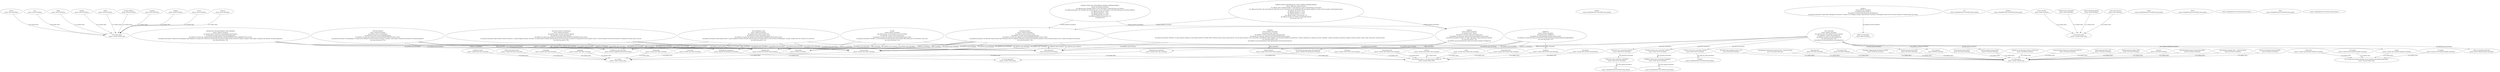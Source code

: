 digraph "SimPhoNy semantic2dot" {
	"https___dome40.eu_semantics_dome4.0_core#PREVIEW" [label=<<TABLE BORDER='0' CELLBORDER='0'><TR><TD>Preview</TD></TR><TR ALIGN='left'><TD>classes: Action (dcoretbox)</TD></TR></TABLE>>]
	"https___dome40.eu_semantics_scenario_platforms#TEST_CATALOG" [label=<<TABLE BORDER='0' CELLBORDER='0'><TR><TD>TEST_CATALOG</TD></TR><TR ALIGN='left'><TD>classes: Platform (dcoretbox)</TD></TR></TABLE>>]
	"https___dome40.eu_semantics_dome4.0_core#GEOTIFF" [label=<<TABLE BORDER='0' CELLBORDER='0'><TR><TD>Geographic Tagged Image File Format (GeoTIFF)</TD></TR><TR ALIGN='left'><TD>classes: File format (dcoretbox)</TD></TR></TABLE>>]
	"http___www.w3.org_2011_http-methods#DELETE" [label=<<TABLE BORDER='0' CELLBORDER='0'><TR><TD>DELETE</TD></TR><TR ALIGN='left'><TD>classes: NamedIndividual (owl),Method (http_method)</TD></TR></TABLE>>]
	"https___dome40.eu_semantics_dome4.0_core#EXPERIMENTAL_DATA" [label=<<TABLE BORDER='0' CELLBORDER='0'><TR><TD>Experimental Data</TD></TR><TR ALIGN='left'><TD>classes: Concept (skos),Product type (dcoretbox)</TD></TR></TABLE>>]
	"https___dome40.eu_semantics_dome4.0_core#STEP" [label=<<TABLE BORDER='0' CELLBORDER='0'><TR><TD>Standard for the Exchange of Product (STEP) Data</TD></TR><TR ALIGN='left'><TD>classes: File format (dcoretbox)</TD></TR></TABLE>>]
	"http___www.w3.org_2011_http-methods#POST" [label=<<TABLE BORDER='0' CELLBORDER='0'><TR><TD>POST</TD></TR><TR ALIGN='left'><TD>classes: NamedIndividual (owl),Method (http_method)</TD></TR></TABLE>>]
	"https___dome40.eu_semantics_scenario_platforms#DOME4.0_CONSORTIUM" [label=<<TABLE BORDER='0' CELLBORDER='0'><TR><TD>DOME 4.0 Consortium</TD></TR><TR ALIGN='left'><TD>classes: Agent (dcoretbox)</TD></TR></TABLE>>]
	"https___dome40.eu_semantics_dome4.0_core#VIEW" [label=<<TABLE BORDER='0' CELLBORDER='0'><TR><TD>View</TD></TR><TR ALIGN='left'><TD>classes: Action (dcoretbox)</TD></TR></TABLE>>]
	"https___dome40.eu_semantics_dome4.0_core#EC_NUMBER" [label=<<TABLE BORDER='0' CELLBORDER='0'><TR><TD>EC Number</TD></TR><TR ALIGN='left'><TD>classes: Concept (skos),Standard identifier (dcoretbox)</TD></TR></TABLE>>]
	"https___dome40.eu_semantics_dome4.0_core#UPDATE" [label=<<TABLE BORDER='0' CELLBORDER='0'><TR><TD>Update</TD></TR><TR ALIGN='left'><TD>classes: Action (dcoretbox)</TD></TR></TABLE>>]
	"https___dome40.eu_semantics_dome4.0_core#MEDICAL_AND_HEALTH_SCIENCES" [label=<<TABLE BORDER='0' CELLBORDER='0'><TR><TD>Medical and health sciences</TD></TR><TR ALIGN='left'><TD>classes: Concept (skos),Topic (dcoretbox)</TD></TR></TABLE>>]
	"https___dome40.eu_semantics_dome4.0_core#ENGINEERING_AND_TECHNOLOGY" [label=<<TABLE BORDER='0' CELLBORDER='0'><TR><TD>Engineering and technology</TD></TR><TR ALIGN='left'><TD>classes: Concept (skos),Topic (dcoretbox)</TD></TR></TABLE>>]
	"https___dome40.eu_semantics_dome4.0_core#RAW_MATERIAL" [label=<<TABLE BORDER='0' CELLBORDER='0'><TR><TD>Raw Material</TD></TR><TR ALIGN='left'><TD>classes: Concept (skos),Product type (dcoretbox)</TD></TR></TABLE>>]
	"https___dome40.eu_semantics_scenario_platforms#RETRIEVE_FROM_TEST_PLATFORM_OPERATION" [label=<<TABLE BORDER='0' CELLBORDER='0'><TR><TD>RETRIEVE_FROM_TEST_PLATFORM_OPERATION</TD></TR><TR ALIGN='left'><TD>classes: (Web) Service (dcoretbox)</TD></TR></TABLE>>]
	"https___dome40.eu_semantics_dome4.0_core#LIST_OF_STANDARD_IDENTIFIERS" [label=<<TABLE BORDER='0' CELLBORDER='0'><TR><TD>List of widely used standard identifiers for the materials and manufacturing domain.</TD></TR><TR ALIGN='left'><TD>classes: Concept Scheme (skos)</TD></TR></TABLE>>]
	"https___dome40.eu_semantics_dome4.0_core#JSON-LD" [label=<<TABLE BORDER='0' CELLBORDER='0'><TR><TD>JavaScript Object Notation for Linking Data (JSON-LD)</TD></TR><TR ALIGN='left'><TD>classes: File format (dcoretbox)</TD></TR></TABLE>>]
	"https___dome40.eu_semantics_scenario_platforms#POPULATE_TEST_PLATFORM_SERVICE" [label=<<TABLE BORDER='0' CELLBORDER='0'><TR><TD>POPULATE_TEST_PLATFORM_SERVICE</TD></TR><TR ALIGN='left'><TD>classes: (Web) Service (dcoretbox)</TD></TR></TABLE>>]
	"https___dome40.eu_semantics_dome4.0_core#LIST_OF_TOPICS" [label=<<TABLE BORDER='0' CELLBORDER='0'><TR><TD>List of topics</TD></TR><TR ALIGN='left'><TD>classes: Concept Scheme (skos)</TD></TR></TABLE>>]
	"http___www.w3.org_2011_http-methods#PUT" [label=<<TABLE BORDER='0' CELLBORDER='0'><TR><TD>PUT</TD></TR><TR ALIGN='left'><TD>classes: NamedIndividual (owl),Method (http_method)</TD></TR></TABLE>>]
	"http___www.w3.org_2011_http-methods#OPTIONS" [label=<<TABLE BORDER='0' CELLBORDER='0'><TR><TD>OPTIONS</TD></TR><TR ALIGN='left'><TD>classes: NamedIndividual (owl),Method (http_method)</TD></TR></TABLE>>]
	"https___dome40.eu_semantics_scenario_platforms#CRYSTALLOGRAPHY" [label=<<TABLE BORDER='0' CELLBORDER='0'><TR><TD>CRYSTALLOGRAPHY</TD></TR><TR ALIGN='left'><TD>classes: Platform (dcoretbox)</TD></TR><TR ALIGN='left'><TD>has_platform_name: Crystallography</TD></TR><TR ALIGN='left'><TD>has_platform_url_home: http://crystallography.net/</TD></TR><TR ALIGN='left'><TD>has_platform_url_query_api: /api/discover/results/CRYSTALLOGRAPHY?search_string=</TD></TR><TR ALIGN='left'><TD>has_platform_description: Crystallography is an open-access collection of crystal structures of organic, inorganic, 
metal-organic compounds and minerals, excluding biopolymers.</TD></TR><TR ALIGN='left'><TD>has_some_free_product: True</TD></TR></TABLE>>]
	"https___dome40.eu_semantics_dome4.0_core#LIST_OF_FILE_FORMATS" [label=<<TABLE BORDER='0' CELLBORDER='0'><TR><TD>List of file formats</TD></TR><TR ALIGN='left'><TD>classes: Concept Scheme (skos)</TD></TR></TABLE>>]
	"https___dome40.eu_semantics_dome4.0_core#DATA_ON_DEMAND_PROVIDER" [label=<<TABLE BORDER='0' CELLBORDER='0'><TR><TD>DATA_ON_DEMAND_PROVIDER</TD></TR><TR ALIGN='left'><TD>classes: Data-on-demand provider (dcoretbox)</TD></TR></TABLE>>]
	"https___dome40.eu_semantics_dome4.0_core#PUBLICATION" [label=<<TABLE BORDER='0' CELLBORDER='0'><TR><TD>Publication</TD></TR><TR ALIGN='left'><TD>classes: Concept (skos),Product type (dcoretbox)</TD></TR></TABLE>>]
	"https___dome40.eu_semantics_dome4.0_core#NATURAL_SCIENCES" [label=<<TABLE BORDER='0' CELLBORDER='0'><TR><TD>Natural sciences</TD></TR><TR ALIGN='left'><TD>classes: Concept (skos),Topic (dcoretbox)</TD></TR></TABLE>>]
	"https___dome40.eu_semantics_dome4.0_core#PNG" [label=<<TABLE BORDER='0' CELLBORDER='0'><TR><TD>Portable Network Graphics (PNG)</TD></TR><TR ALIGN='left'><TD>classes: File format (dcoretbox)</TD></TR></TABLE>>]
	"https___dome40.eu_semantics_dome4.0_core#JPEG" [label=<<TABLE BORDER='0' CELLBORDER='0'><TR><TD>Joint Photographic Experts Group Format (JPEG)</TD></TR><TR ALIGN='left'><TD>classes: File format (dcoretbox)</TD></TR></TABLE>>]
	"https___dome40.eu_semantics_dome4.0_core#LIST_OF_PRODUCT_TYPES" [label=<<TABLE BORDER='0' CELLBORDER='0'><TR><TD>List of product types (i.e., the types found on DOME 4.0)</TD></TR><TR ALIGN='left'><TD>classes: Concept Scheme (skos)</TD></TR></TABLE>>]
	"https___dome40.eu_semantics_dome4.0_core#SIMULATE" [label=<<TABLE BORDER='0' CELLBORDER='0'><TR><TD>Simulate</TD></TR><TR ALIGN='left'><TD>classes: Action (dcoretbox)</TD></TR></TABLE>>]
	"https___dome40.eu_semantics_dome4.0_core#SEARCH_WITH_FILTER" [label=<<TABLE BORDER='0' CELLBORDER='0'><TR><TD>Search with filter</TD></TR><TR ALIGN='left'><TD>classes: Action (dcoretbox)</TD></TR></TABLE>>]
	"https___dome40.eu_semantics_dome4.0_core#UPLOAD" [label=<<TABLE BORDER='0' CELLBORDER='0'><TR><TD>Upload</TD></TR><TR ALIGN='left'><TD>classes: Action (dcoretbox)</TD></TR></TABLE>>]
	"https___dome40.eu_semantics_scenario_platforms#EXAMPLE_DOME_FLAT_SUBSCRIPTION_CHEMEO_MATERIALSPROJECT" [label=<<TABLE BORDER='0' CELLBORDER='0'><TR><TD>EXAMPLE_DOME_FLAT_SUBSCRIPTION_CHEMEO_MATERIALSPROJECT</TD></TR><TR ALIGN='left'><TD>classes: Flat offering (dcoretbox)</TD></TR><TR ALIGN='left'><TD>has_offering_name: (Example) DOME 4.0 Flat subscription to MaterialsProject and Chemeo</TD></TR><TR ALIGN='left'><TD>has_offering_description: This (unlimited) flat subscription gives access to all products on 
the MaterialsProject and Chemeo platforms</TD></TR><TR ALIGN='left'><TD>has_offering_one_off_cost: 100.00</TD></TR><TR ALIGN='left'><TD>has_offering_periodicity: 1 month</TD></TR><TR ALIGN='left'><TD>has_offering_periodic_cost: 20.00</TD></TR><TR ALIGN='left'><TD>has_offering_number_of_free_periods: 0.25</TD></TR><TR ALIGN='left'><TD>is_unlimited: True</TD></TR></TABLE>>]
	"https___dome40.eu_semantics_scenario_platforms#MATERIALSPROJECT" [label=<<TABLE BORDER='0' CELLBORDER='0'><TR><TD>MATERIALSPROJECT</TD></TR><TR ALIGN='left'><TD>classes: Platform (dcoretbox)</TD></TR><TR ALIGN='left'><TD>has_platform_name: Materials Project</TD></TR><TR ALIGN='left'><TD>has_platform_url_home: https://materialsproject.org/</TD></TR><TR ALIGN='left'><TD>has_platform_url_query_api: /api/discover/results/MATERIALSPROJECT?search_string=</TD></TR><TR ALIGN='left'><TD>has_platform_description: The Materials Project provides open web-based access to computed information on known and 
predicted materials as well as powerful analysis tools to inspire and design novel materials.</TD></TR><TR ALIGN='left'><TD>has_some_free_product: True</TD></TR></TABLE>>]
	"https___dome40.eu_semantics_dome4.0_core#CARTOGRAPHY" [label=<<TABLE BORDER='0' CELLBORDER='0'><TR><TD>Cartography</TD></TR><TR ALIGN='left'><TD>classes: Concept (skos),Topic (dcoretbox)</TD></TR></TABLE>>]
	"https___dome40.eu_semantics_dome4.0_core#IDS_API_SPECIFICATION" [label=<<TABLE BORDER='0' CELLBORDER='0'><TR><TD>IDS (International Data Space) API specification</TD></TR><TR ALIGN='left'><TD>classes: Standard API specification (dcoretbox)</TD></TR></TABLE>>]
	"https___dome40.eu_semantics_dome4.0_core#CONSUMER" [label=<<TABLE BORDER='0' CELLBORDER='0'><TR><TD>CONSUMER</TD></TR><TR ALIGN='left'><TD>classes: Consumer (dcoretbox)</TD></TR></TABLE>>]
	"https___dome40.eu_semantics_dome4.0_core#IUPAC_INCHI" [label=<<TABLE BORDER='0' CELLBORDER='0'><TR><TD>IUPAC InChi</TD></TR><TR ALIGN='left'><TD>classes: Concept (skos),Standard identifier (dcoretbox)</TD></TR></TABLE>>]
	"https___dome40.eu_semantics_scenario_platforms#EXAMPLE_DOME_SUBSCRIPTION_BY_USAGE_CHEMEO_MATERIALSPROJECT" [label=<<TABLE BORDER='0' CELLBORDER='0'><TR><TD>EXAMPLE_DOME_SUBSCRIPTION_BY_USAGE_CHEMEO_MATERIALSPROJECT</TD></TR><TR ALIGN='left'><TD>classes: Offering by usage (dcoretbox)</TD></TR><TR ALIGN='left'><TD>has_offering_name: (Example) DOME 4.0 Subscription by usage to MaterialsProject and Chemeo</TD></TR><TR ALIGN='left'><TD>has_offering_description: This subscription by usage gives access to all products on 
the MaterialsProject and Chemeo platforms. Pricing is done by number of downloaded datasets.</TD></TR><TR ALIGN='left'><TD>has_offering_one_off_cost: 30.00</TD></TR><TR ALIGN='left'><TD>has_offering_periodicity: 1 month</TD></TR><TR ALIGN='left'><TD>has_offering_periodic_cost: 5.00</TD></TR><TR ALIGN='left'><TD>has_offering_number_of_free_periods: 0.25</TD></TR><TR ALIGN='left'><TD>has_offering_pricing_unit: Number of downloaded datasets</TD></TR><TR ALIGN='left'><TD>has_cost_per_unit: 0.50</TD></TR></TABLE>>]
	"https___dome40.eu_semantics_dome4.0_core#SEARCH_BY_EXACT_STRING_MATCH" [label=<<TABLE BORDER='0' CELLBORDER='0'><TR><TD>Search by exact string match</TD></TR><TR ALIGN='left'><TD>classes: Action (dcoretbox)</TD></TR></TABLE>>]
	"https___dome40.eu_semantics_dome4.0_core#OBSERVATIONAL_DATA" [label=<<TABLE BORDER='0' CELLBORDER='0'><TR><TD>Observational Data</TD></TR><TR ALIGN='left'><TD>classes: Concept (skos),Product type (dcoretbox)</TD></TR></TABLE>>]
	"https___dome40.eu_semantics_dome4.0_core#MATERIAL_PROPERTY" [label=<<TABLE BORDER='0' CELLBORDER='0'><TR><TD>Material Property</TD></TR><TR ALIGN='left'><TD>classes: Concept (skos),Product type (dcoretbox)</TD></TR></TABLE>>]
	"https___dome40.eu_semantics_dome4.0_core#SEARCH_WITH_LOGICAL_OPERATOR" [label=<<TABLE BORDER='0' CELLBORDER='0'><TR><TD>Search with logical operator</TD></TR><TR ALIGN='left'><TD>classes: Action (dcoretbox)</TD></TR></TABLE>>]
	"https___dome40.eu_semantics_dome4.0_core#TOPOGRAPHY" [label=<<TABLE BORDER='0' CELLBORDER='0'><TR><TD>Topography</TD></TR><TR ALIGN='left'><TD>classes: Concept (skos),Topic (dcoretbox)</TD></TR></TABLE>>]
	"https___dome40.eu_semantics_dome4.0_core#OWL" [label=<<TABLE BORDER='0' CELLBORDER='0'><TR><TD>Web Ontology Language (OWL) - Model and format</TD></TR><TR ALIGN='left'><TD>classes: File format (dcoretbox)</TD></TR></TABLE>>]
	"https___dome40.eu_semantics_dome4.0_core#CAS_NUMBER" [label=<<TABLE BORDER='0' CELLBORDER='0'><TR><TD>CAS Number</TD></TR><TR ALIGN='left'><TD>classes: Concept (skos),Standard identifier (dcoretbox)</TD></TR></TABLE>>]
	"https___dome40.eu_semantics_dome4.0_core#RDF" [label=<<TABLE BORDER='0' CELLBORDER='0'><TR><TD>Resource Description Framework (RDF)</TD></TR><TR ALIGN='left'><TD>classes: File format (dcoretbox)</TD></TR></TABLE>>]
	"https___dome40.eu_semantics_dome4.0_core#OPTIMADE_API_SPECIFICATION" [label=<<TABLE BORDER='0' CELLBORDER='0'><TR><TD>OPTIMADE API specification</TD></TR><TR ALIGN='left'><TD>classes: Standard API specification (dcoretbox)</TD></TR></TABLE>>]
	"https___dome40.eu_semantics_scenario_platforms#OPEN_DATABASE_XTALS" [label=<<TABLE BORDER='0' CELLBORDER='0'><TR><TD>OPEN_DATABASE_XTALS</TD></TR><TR ALIGN='left'><TD>classes: Platform (dcoretbox)</TD></TR><TR ALIGN='left'><TD>has_platform_name: Open Database Xtals</TD></TR><TR ALIGN='left'><TD>has_platform_url_home: https://odbx.science/</TD></TR><TR ALIGN='left'><TD>has_platform_url_query_api: /api/discover/results/OPEN_DATABASE_XTALS?search_string=</TD></TR><TR ALIGN='left'><TD>has_platform_description: Open Database Xtals is a public database of crystal structures from the group 
of Dr Andrew Morris at the University of Birmingham, currently in public beta with a limited set of structures.</TD></TR><TR ALIGN='left'><TD>has_some_free_product: True</TD></TR></TABLE>>]
	"https___dome40.eu_semantics_dome4.0_core#MODELLING_DATA" [label=<<TABLE BORDER='0' CELLBORDER='0'><TR><TD>Modelling Data</TD></TR><TR ALIGN='left'><TD>classes: Concept (skos),Product type (dcoretbox)</TD></TR></TABLE>>]
	"https___dome40.eu_semantics_dome4.0_core#PDF" [label=<<TABLE BORDER='0' CELLBORDER='0'><TR><TD>Portable document format (PDF)</TD></TR><TR ALIGN='left'><TD>classes: File format (dcoretbox)</TD></TR></TABLE>>]
	"http___www.w3.org_2011_http-methods#TRACE" [label=<<TABLE BORDER='0' CELLBORDER='0'><TR><TD>TRACE</TD></TR><TR ALIGN='left'><TD>classes: NamedIndividual (owl),Method (http_method)</TD></TR></TABLE>>]
	"https___dome40.eu_semantics_dome4.0_core#INTERACTIVE_APP_PROVIDER" [label=<<TABLE BORDER='0' CELLBORDER='0'><TR><TD>INTERACTIVE_APP_PROVIDER</TD></TR><TR ALIGN='left'><TD>classes: Interactive-application provider (dcoretbox)</TD></TR></TABLE>>]
	"https___dome40.eu_semantics_dome4.0_core#TTL" [label=<<TABLE BORDER='0' CELLBORDER='0'><TR><TD>Terse RDF Triple Language (Turtle or TTL)</TD></TR><TR ALIGN='left'><TD>classes: File format (dcoretbox)</TD></TR></TABLE>>]
	"https___dome40.eu_semantics_dome4.0_core#CIF" [label=<<TABLE BORDER='0' CELLBORDER='0'><TR><TD>Crystallographic Information Framework (CIF) - Model and format</TD></TR><TR ALIGN='left'><TD>classes: File format (dcoretbox)</TD></TR></TABLE>>]
	"https___dome40.eu_semantics_dome4.0_core#EVALUATE_FAIRNESS" [label=<<TABLE BORDER='0' CELLBORDER='0'><TR><TD>Evaluate FAIRness</TD></TR><TR ALIGN='left'><TD>classes: Action (dcoretbox)</TD></TR></TABLE>>]
	"https___dome40.eu_semantics_scenario_platforms#MARKET4.0" [label=<<TABLE BORDER='0' CELLBORDER='0'><TR><TD>MARKET4.0</TD></TR><TR ALIGN='left'><TD>classes: Platform (dcoretbox)</TD></TR><TR ALIGN='left'><TD>has_platform_name: MARKET4.0</TD></TR><TR ALIGN='left'><TD>has_platform_url: http://platform.market40.eu/index.html#!/</TD></TR><TR ALIGN='left'><TD>has_platform_url_query_api: https://134.209.229.224:8887/incoming-data-app/multipartMessageBodyBinary</TD></TR><TR ALIGN='left'><TD>has_some_free_product: True</TD></TR></TABLE>>]
	"https___dome40.eu_semantics_scenario_platforms#POPULATE_TEST_PLATFORM_OPERATION" [label=<<TABLE BORDER='0' CELLBORDER='0'><TR><TD>POPULATE_TEST_PLATFORM_OPERATION</TD></TR><TR ALIGN='left'><TD>classes: (Web) Service (dcoretbox)</TD></TR></TABLE>>]
	"https___dome40.eu_semantics_dome4.0_core#SOFTWARE" [label=<<TABLE BORDER='0' CELLBORDER='0'><TR><TD>Software</TD></TR><TR ALIGN='left'><TD>classes: Concept (skos),Product type (dcoretbox)</TD></TR></TABLE>>]
	"https___dome40.eu_semantics_scenario_platforms#THE_OPEN_QUANTUM_MATERIALS" [label=<<TABLE BORDER='0' CELLBORDER='0'><TR><TD>THE_OPEN_QUANTUM_MATERIALS</TD></TR><TR ALIGN='left'><TD>classes: Platform (dcoretbox)</TD></TR><TR ALIGN='left'><TD>has_platform_name: The Open Quantum Materials</TD></TR><TR ALIGN='left'><TD>has_platform_url_home: http://oqmd.org</TD></TR><TR ALIGN='left'><TD>has_platform_url_query_api: /api/discover/results/THE_OPEN_QUANTUM_MATERIALS?search_string=</TD></TR><TR ALIGN='left'><TD>has_platform_description: Open Quantum Materials database is a high-throughput database consisting
  of a large number of density functional theory (DFT) total energy calculations of compounds from the Inorganic Crystal
  Structure Database (ICSD) and decorations of commonly occurring crystal structures.</TD></TR><TR ALIGN='left'><TD>has_some_free_product: True</TD></TR></TABLE>>]
	"https___dome40.eu_semantics_scenario_platforms#CHEMEO" [label=<<TABLE BORDER='0' CELLBORDER='0'><TR><TD>CHEMEO</TD></TR><TR ALIGN='left'><TD>classes: Platform (dcoretbox)</TD></TR><TR ALIGN='left'><TD>has_platform_name: Chemeo</TD></TR><TR ALIGN='left'><TD>has_platform_url_home: https://www.chemeo.com/</TD></TR><TR ALIGN='left'><TD>has_platform_url_query_api: /api/discover/results/CHEMEO?search_string=</TD></TR><TR ALIGN='left'><TD>has_platform_description: Chemeo is an open, high quality chemical properties database.</TD></TR><TR ALIGN='left'><TD>has_some_free_product: True</TD></TR><TR ALIGN='left'><TD>has_platform_url_api_documentation: https://www.chemeo.com/api/v1/swagger.json</TD></TR></TABLE>>]
	"https___dome40.eu_semantics_dome4.0_core#CSV" [label=<<TABLE BORDER='0' CELLBORDER='0'><TR><TD>Comma-separated Values (CSV)</TD></TR><TR ALIGN='left'><TD>classes: File format (dcoretbox)</TD></TR></TABLE>>]
	"http___www.w3.org_2011_http-methods#PATCH" [label=<<TABLE BORDER='0' CELLBORDER='0'><TR><TD>PATCH</TD></TR><TR ALIGN='left'><TD>classes: NamedIndividual (owl),Method (http_method)</TD></TR></TABLE>>]
	"https___dome40.eu_semantics_dome4.0_core#LIST_OF_SEARCH_ACTIONS" [label=<<TABLE BORDER='0' CELLBORDER='0'><TR><TD>List of search actions</TD></TR><TR ALIGN='left'><TD>classes: Concept Scheme (skos)</TD></TR></TABLE>>]
	"http___www.ietf.org_rfc_rfc2616.txt" [label=<<TABLE BORDER='0' CELLBORDER='0'><TR><TD></TD></TR><TR ALIGN='left'><TD>classes: NamedIndividual (owl),ExoticConcept (domeo)</TD></TR></TABLE>>]
	"https___dome40.eu_semantics_dome4.0_core#AIIDA_FORMAT" [label=<<TABLE BORDER='0' CELLBORDER='0'><TR><TD>AiiDA export file</TD></TR><TR ALIGN='left'><TD>classes: File format (dcoretbox)</TD></TR></TABLE>>]
	"https___dome40.eu_semantics_dome4.0_core#RDF_XML" [label=<<TABLE BORDER='0' CELLBORDER='0'><TR><TD>RDF/XML</TD></TR><TR ALIGN='left'><TD>classes: File format (dcoretbox)</TD></TR></TABLE>>]
	"https___dome40.eu_semantics_scenario_platforms#NOMAD" [label=<<TABLE BORDER='0' CELLBORDER='0'><TR><TD>NOMAD</TD></TR><TR ALIGN='left'><TD>classes: Platform (dcoretbox)</TD></TR><TR ALIGN='left'><TD>has_platform_name: Novel Materials Discovery (NOMAD)</TD></TR><TR ALIGN='left'><TD>has_platform_url_home: https://nomad-lab.eu/</TD></TR><TR ALIGN='left'><TD>has_platform_url_query_api: /api/discover/results/NOMAD?search_string=</TD></TR><TR ALIGN='left'><TD>has_platform_description: NOMAD is a novel materials discovery database which enables FAIR sharing and use of materials science data.</TD></TR><TR ALIGN='left'><TD>has_some_free_product: True</TD></TR></TABLE>>]
	"https___dome40.eu_semantics_scenario_platforms#RETRIEVE_FROM_TEST_PLATFORM_SERVICE" [label=<<TABLE BORDER='0' CELLBORDER='0'><TR><TD>RETRIEVE_FROM_TEST_PLATFORM_SERVICE</TD></TR><TR ALIGN='left'><TD>classes: (Web) Service (dcoretbox)</TD></TR></TABLE>>]
	"https___dome40.eu_semantics_dome4.0_core#PATENT" [label=<<TABLE BORDER='0' CELLBORDER='0'><TR><TD>Patent</TD></TR><TR ALIGN='left'><TD>classes: Concept (skos),Product type (dcoretbox)</TD></TR></TABLE>>]
	"https___dome40.eu_semantics_dome4.0_core#DOWNLOAD" [label=<<TABLE BORDER='0' CELLBORDER='0'><TR><TD>Download</TD></TR><TR ALIGN='left'><TD>classes: Action (dcoretbox)</TD></TR></TABLE>>]
	"https___dome40.eu_semantics_scenario_platforms#DOME4.0" [label=<<TABLE BORDER='0' CELLBORDER='0'><TR><TD>DOME4.0</TD></TR><TR ALIGN='left'><TD>classes: Platform (dcoretbox)</TD></TR><TR ALIGN='left'><TD>has_platform_name: DOME 4.0</TD></TR><TR ALIGN='left'><TD>has_platform_url_home: https://dome.the-marketplace.eu/</TD></TR><TR ALIGN='left'><TD>has_platform_description: Digital Open Marketplace Ecosystem 4.0 (DOME 4.0) is building a semantic industrial data ecosystem for knowledge creation 
across the entire materials to manufacturing value chains.</TD></TR></TABLE>>]
	"https___dome40.eu_semantics_scenario_platforms#PUBCHEM" [label=<<TABLE BORDER='0' CELLBORDER='0'><TR><TD>PUBCHEM</TD></TR><TR ALIGN='left'><TD>classes: Platform (dcoretbox)</TD></TR><TR ALIGN='left'><TD>has_platform_name: PubChem</TD></TR><TR ALIGN='left'><TD>has_platform_url_home: https://pubchem.ncbi.nlm.nih.gov</TD></TR><TR ALIGN='left'><TD>has_platform_url_query_api: /api/discover/results/PUBCHEM?search_string=</TD></TR><TR ALIGN='left'><TD>has_platform_description: PubChem is an open chemistry database at the National Institutes of Health (NIH). 
PubChem mostly contains small molecules, but also larger molecules such as nucleotides, carbohydrates, lipids, peptides, 
and chemically-modified macromolecules. It collects information on chemical structures, identifiers, chemical and physical 
properties, biological activities, patents, health, safety, toxicity data, and many others.</TD></TR><TR ALIGN='left'><TD>has_some_free_product: True</TD></TR><TR ALIGN='left'><TD>has_platform_url_api_documentation: https://pubchemdocs.ncbi.nlm.nih.gov/pug-rest</TD></TR></TABLE>>]
	"https___dome40.eu_semantics_dome4.0_core#METEOROLOGY" [label=<<TABLE BORDER='0' CELLBORDER='0'><TR><TD>Meteorology</TD></TR><TR ALIGN='left'><TD>classes: Concept (skos),Topic (dcoretbox)</TD></TR></TABLE>>]
	"https___dome40.eu_semantics_scenario_platforms#THEORETICAL_CRYSTALLOGRAPHY_OPEN_DATABASE" [label=<<TABLE BORDER='0' CELLBORDER='0'><TR><TD>THEORETICAL_CRYSTALLOGRAPHY_OPEN_DATABASE</TD></TR><TR ALIGN='left'><TD>classes: Platform (dcoretbox)</TD></TR><TR ALIGN='left'><TD>has_platform_name: Theoretical Crystallography Open Database</TD></TR><TR ALIGN='left'><TD>has_platform_url_home: https://www.crystallography.net</TD></TR><TR ALIGN='left'><TD>has_platform_url_query_api: /api/discover/results/THEORETICAL_CRYSTALLOGRAPHY_OPEN_DATABASE?search_string=</TD></TR><TR ALIGN='left'><TD>has_platform_description: Theoretical Crystallography Open Database is an open-access collection of theoretically calculated 
or refined crystal structures of organic, inorganic, metal-organic compounds and minerals, excluding biopolymers.</TD></TR><TR ALIGN='left'><TD>has_some_free_product: True</TD></TR></TABLE>>]
	"https___dome40.eu_semantics_dome4.0_core#COMPARE" [label=<<TABLE BORDER='0' CELLBORDER='0'><TR><TD>Compare</TD></TR><TR ALIGN='left'><TD>classes: Action (dcoretbox)</TD></TR></TABLE>>]
	"https___dome40.eu_semantics_scenario_platforms#TEST_PLATFORM" [label=<<TABLE BORDER='0' CELLBORDER='0'><TR><TD>TEST_PLATFORM</TD></TR><TR ALIGN='left'><TD>classes: Platform (dcoretbox)</TD></TR><TR ALIGN='left'><TD>has_platform_name: Test platform of data on demand</TD></TR><TR ALIGN='left'><TD>has_platform_url_home: http://example.org</TD></TR><TR ALIGN='left'><TD>has_platform_url_query_api: http://example.org</TD></TR><TR ALIGN='left'><TD>has_some_free_product: True</TD></TR><TR ALIGN='left'><TD>has_platform_url_api_documentation: http://example.org</TD></TR></TABLE>>]
	"https___dome40.eu_semantics_dome4.0_core#DATA_PROVIDER" [label=<<TABLE BORDER='0' CELLBORDER='0'><TR><TD>DATA_PROVIDER</TD></TR><TR ALIGN='left'><TD>classes: Data provider (dcoretbox)</TD></TR></TABLE>>]
	"https___dome40.eu_semantics_dome4.0_core#XYZ" [label=<<TABLE BORDER='0' CELLBORDER='0'><TR><TD>XYZ atomistic data</TD></TR><TR ALIGN='left'><TD>classes: File format (dcoretbox)</TD></TR></TABLE>>]
	"https___dome40.eu_semantics_dome4.0_core#JSON" [label=<<TABLE BORDER='0' CELLBORDER='0'><TR><TD>JavaScript Object Notation (JSON)</TD></TR><TR ALIGN='left'><TD>classes: File format (dcoretbox)</TD></TR></TABLE>>]
	"https___dome40.eu_semantics_dome4.0_core#EXTRACT" [label=<<TABLE BORDER='0' CELLBORDER='0'><TR><TD>Extract</TD></TR><TR ALIGN='left'><TD>classes: Action (dcoretbox)</TD></TR></TABLE>>]
	"https___dome40.eu_semantics_dome4.0_core#SMILES" [label=<<TABLE BORDER='0' CELLBORDER='0'><TR><TD>SMILES</TD></TR><TR ALIGN='left'><TD>classes: Concept (skos),Standard identifier (dcoretbox)</TD></TR></TABLE>>]
	"https___dome40.eu_semantics_dome4.0_core#EQUIPMENT" [label=<<TABLE BORDER='0' CELLBORDER='0'><TR><TD>Equipment</TD></TR><TR ALIGN='left'><TD>classes: Concept (skos),Product type (dcoretbox)</TD></TR></TABLE>>]
	"https___dome40.eu_semantics_dome4.0_core#LIST_OF_DATA_ACTIONS" [label=<<TABLE BORDER='0' CELLBORDER='0'><TR><TD>List of data actions</TD></TR><TR ALIGN='left'><TD>classes: Concept Scheme (skos)</TD></TR></TABLE>>]
	"https___dome40.eu_semantics_scenario_platforms#TUNNEL_WITH_TEST_PLATFORM_SERVICE" [label=<<TABLE BORDER='0' CELLBORDER='0'><TR><TD>TUNNEL_WITH_TEST_PLATFORM_SERVICE</TD></TR><TR ALIGN='left'><TD>classes: (Web) Service (dcoretbox)</TD></TR></TABLE>>]
	"http___www.w3.org_2011_http-methods#GET" [label=<<TABLE BORDER='0' CELLBORDER='0'><TR><TD>GET</TD></TR><TR ALIGN='left'><TD>classes: NamedIndividual (owl),Method (http_method)</TD></TR></TABLE>>]
	"https___dome40.eu_semantics_dome4.0_core#TRANSFORM" [label=<<TABLE BORDER='0' CELLBORDER='0'><TR><TD>Transform</TD></TR><TR ALIGN='left'><TD>classes: Action (dcoretbox)</TD></TR></TABLE>>]
	"http___www.w3.org_2011_http-methods#CONNECT" [label=<<TABLE BORDER='0' CELLBORDER='0'><TR><TD>CONNECT</TD></TR><TR ALIGN='left'><TD>classes: NamedIndividual (owl),Method (http_method)</TD></TR></TABLE>>]
	"http___www.w3.org_2011_http-methods#HEAD" [label=<<TABLE BORDER='0' CELLBORDER='0'><TR><TD>HEAD</TD></TR><TR ALIGN='left'><TD>classes: NamedIndividual (owl),Method (http_method)</TD></TR></TABLE>>]
	"https___dome40.eu_semantics_dome4.0_core#SEA_VESSELS" [label=<<TABLE BORDER='0' CELLBORDER='0'><TR><TD>Sea vessels</TD></TR><TR ALIGN='left'><TD>classes: Concept (skos),Topic (dcoretbox)</TD></TR></TABLE>>]
	"http___www.ietf.org_rfc_rfc5789.txt" [label=<<TABLE BORDER='0' CELLBORDER='0'><TR><TD></TD></TR><TR ALIGN='left'><TD>classes: NamedIndividual (owl),ExoticConcept (domeo)</TD></TR></TABLE>>]
	"https___dome40.eu_semantics_dome4.0_core#NAVIGATION_SYSTEMS" [label=<<TABLE BORDER='0' CELLBORDER='0'><TR><TD>Navigation systems</TD></TR><TR ALIGN='left'><TD>classes: Concept (skos),Topic (dcoretbox)</TD></TR></TABLE>>]
	"https___dome40.eu_semantics_dome4.0_core#LIST_OF_STANDARD_API_SPECIFICATIONS" [label=<<TABLE BORDER='0' CELLBORDER='0'><TR><TD>List of API spefications</TD></TR><TR ALIGN='left'><TD>classes: Concept Scheme (skos)</TD></TR></TABLE>>]
	"https___dome40.eu_semantics_dome4.0_core#XLSX" [label=<<TABLE BORDER='0' CELLBORDER='0'><TR><TD>Microsoft Excel format (XLSX)</TD></TR><TR ALIGN='left'><TD>classes: File format (dcoretbox)</TD></TR></TABLE>>]
	"https___dome40.eu_semantics_dome4.0_core#SEARCH_WITH_WILD_CARD" [label=<<TABLE BORDER='0' CELLBORDER='0'><TR><TD>Search with wild card</TD></TR><TR ALIGN='left'><TD>classes: Action (dcoretbox)</TD></TR></TABLE>>]
	"https___dome40.eu_semantics_dome4.0_core#CIF" -> "https___dome40.eu_semantics_dome4.0_core#LIST_OF_FILE_FORMATS" [label="is in scheme (skos)"]
	"https___dome40.eu_semantics_scenario_platforms#NOMAD" -> "https___dome40.eu_semantics_dome4.0_core#DATA_PROVIDER" [label="has_platform_type (dcoretbox)"]
	"https___dome40.eu_semantics_scenario_platforms#CHEMEO" -> "https___dome40.eu_semantics_dome4.0_core#MATERIAL_PROPERTY" [label="offers (dcoretbox)"]
	"https___dome40.eu_semantics_scenario_platforms#MATERIALSPROJECT" -> "https___dome40.eu_semantics_dome4.0_core#DATA_PROVIDER" [label="has_platform_type (dcoretbox)"]
	"https___dome40.eu_semantics_dome4.0_core#AIIDA_FORMAT" -> "https___dome40.eu_semantics_dome4.0_core#LIST_OF_FILE_FORMATS" [label="is in scheme (skos)"]
	"https___dome40.eu_semantics_scenario_platforms#TEST_PLATFORM" -> "https___dome40.eu_semantics_dome4.0_core#NATURAL_SCIENCES" [label="has_platform_topic (dcoretbox)"]
	"https___dome40.eu_semantics_dome4.0_core#XYZ" -> "https___dome40.eu_semantics_dome4.0_core#LIST_OF_FILE_FORMATS" [label="is in scheme (skos)"]
	"https___dome40.eu_semantics_scenario_platforms#OPEN_DATABASE_XTALS" -> "https___dome40.eu_semantics_dome4.0_core#CONSUMER" [label="has_platform_type (dcoretbox)"]
	"https___dome40.eu_semantics_scenario_platforms#THE_OPEN_QUANTUM_MATERIALS" -> "https___dome40.eu_semantics_dome4.0_core#CONSUMER" [label="has_platform_type (dcoretbox)"]
	"https___dome40.eu_semantics_scenario_platforms#DOME4.0" -> "https___dome40.eu_semantics_scenario_platforms#DOME4.0_CONSORTIUM" [label="has_platform_owner (dcoretbox)"]
	"https___dome40.eu_semantics_dome4.0_core#EXPERIMENTAL_DATA" -> "https___dome40.eu_semantics_dome4.0_core#LIST_OF_PRODUCT_TYPES" [label="is in scheme (skos)"]
	"https___dome40.eu_semantics_scenario_platforms#OPEN_DATABASE_XTALS" -> "https___dome40.eu_semantics_dome4.0_core#OPTIMADE_API_SPECIFICATION" [label="conforms_to (dcoretbox)"]
	"https___dome40.eu_semantics_dome4.0_core#METEOROLOGY" -> "https___dome40.eu_semantics_dome4.0_core#LIST_OF_TOPICS" [label="is in scheme (skos)"]
	"https___dome40.eu_semantics_scenario_platforms#EXAMPLE_DOME_FLAT_SUBSCRIPTION_CHEMEO_MATERIALSPROJECT" -> "https___dome40.eu_semantics_scenario_platforms#MATERIALSPROJECT" [label="includes_platform (dcoretbox)"]
	"https___dome40.eu_semantics_dome4.0_core#CARTOGRAPHY" -> "https___dome40.eu_semantics_dome4.0_core#LIST_OF_TOPICS" [label="is in scheme (skos)"]
	"https___dome40.eu_semantics_dome4.0_core#IUPAC_INCHI" -> "https___dome40.eu_semantics_dome4.0_core#LIST_OF_STANDARD_IDENTIFIERS" [label="is in scheme (skos)"]
	"https___dome40.eu_semantics_scenario_platforms#OPEN_DATABASE_XTALS" -> "https___dome40.eu_semantics_dome4.0_core#NATURAL_SCIENCES" [label="has_platform_topic (dcoretbox)"]
	"https___dome40.eu_semantics_dome4.0_core#TTL" -> "https___dome40.eu_semantics_dome4.0_core#LIST_OF_FILE_FORMATS" [label="is in scheme (skos)"]
	"https___dome40.eu_semantics_dome4.0_core#SOFTWARE" -> "https___dome40.eu_semantics_dome4.0_core#LIST_OF_PRODUCT_TYPES" [label="is in scheme (skos)"]
	"https___dome40.eu_semantics_scenario_platforms#RETRIEVE_FROM_TEST_PLATFORM_SERVICE" -> "https___dome40.eu_semantics_scenario_platforms#RETRIEVE_FROM_TEST_PLATFORM_OPERATION" [label="has_operation (dcoretbox)"]
	"https___dome40.eu_semantics_scenario_platforms#THE_OPEN_QUANTUM_MATERIALS" -> "https___dome40.eu_semantics_dome4.0_core#NATURAL_SCIENCES" [label="has_platform_topic (dcoretbox)"]
	"https___dome40.eu_semantics_scenario_platforms#THEORETICAL_CRYSTALLOGRAPHY_OPEN_DATABASE" -> "https___dome40.eu_semantics_dome4.0_core#DATA_PROVIDER" [label="has_platform_type (dcoretbox)"]
	"https___dome40.eu_semantics_dome4.0_core#NATURAL_SCIENCES" -> "https___dome40.eu_semantics_dome4.0_core#LIST_OF_TOPICS" [label="is in scheme (skos)"]
	"https___dome40.eu_semantics_scenario_platforms#NOMAD" -> "https___dome40.eu_semantics_dome4.0_core#INTERACTIVE_APP_PROVIDER" [label="has_platform_type (dcoretbox)"]
	"https___dome40.eu_semantics_scenario_platforms#PUBCHEM" -> "https___dome40.eu_semantics_dome4.0_core#DATA_PROVIDER" [label="has_platform_type (dcoretbox)"]
	"https___dome40.eu_semantics_scenario_platforms#TEST_PLATFORM" -> "https___dome40.eu_semantics_dome4.0_core#PDF" [label="uses_file_format (dcoretbox)"]
	"https___dome40.eu_semantics_scenario_platforms#MATERIALSPROJECT" -> "https___dome40.eu_semantics_dome4.0_core#INTERACTIVE_APP_PROVIDER" [label="has_platform_type (dcoretbox)"]
	"https___dome40.eu_semantics_scenario_platforms#TEST_PLATFORM" -> "https___dome40.eu_semantics_scenario_platforms#RETRIEVE_FROM_TEST_PLATFORM_SERVICE" [label="has_service (dcoretbox)"]
	"https___dome40.eu_semantics_dome4.0_core#IDS_API_SPECIFICATION" -> "https___dome40.eu_semantics_dome4.0_core#LIST_OF_STANDARD_API_SPECIFICATIONS" [label="is in scheme (skos)"]
	"https___dome40.eu_semantics_dome4.0_core#ENGINEERING_AND_TECHNOLOGY" -> "https___dome40.eu_semantics_dome4.0_core#LIST_OF_TOPICS" [label="is in scheme (skos)"]
	"https___dome40.eu_semantics_scenario_platforms#CRYSTALLOGRAPHY" -> "https___dome40.eu_semantics_dome4.0_core#NATURAL_SCIENCES" [label="has_platform_topic (dcoretbox)"]
	"https___dome40.eu_semantics_scenario_platforms#RETRIEVE_FROM_TEST_PLATFORM_OPERATION" -> "http___www.w3.org_2011_http-methods#GET" [label="has_http_method (dcoretbox)"]
	"https___dome40.eu_semantics_dome4.0_core#EVALUATE_FAIRNESS" -> "https___dome40.eu_semantics_dome4.0_core#LIST_OF_DATA_ACTIONS" [label="is in scheme (skos)"]
	"https___dome40.eu_semantics_dome4.0_core#SEARCH_WITH_LOGICAL_OPERATOR" -> "https___dome40.eu_semantics_dome4.0_core#LIST_OF_SEARCH_ACTIONS" [label="is in scheme (skos)"]
	"https___dome40.eu_semantics_scenario_platforms#POPULATE_TEST_PLATFORM_SERVICE" -> "https___dome40.eu_semantics_scenario_platforms#POPULATE_TEST_PLATFORM_OPERATION" [label="has_operation (dcoretbox)"]
	"https___dome40.eu_semantics_dome4.0_core#MODELLING_DATA" -> "https___dome40.eu_semantics_dome4.0_core#LIST_OF_PRODUCT_TYPES" [label="is in scheme (skos)"]
	"https___dome40.eu_semantics_scenario_platforms#CHEMEO" -> "https___dome40.eu_semantics_dome4.0_core#NATURAL_SCIENCES" [label="has_platform_topic (dcoretbox)"]
	"https___dome40.eu_semantics_scenario_platforms#THEORETICAL_CRYSTALLOGRAPHY_OPEN_DATABASE" -> "https___dome40.eu_semantics_dome4.0_core#INTERACTIVE_APP_PROVIDER" [label="has_platform_type (dcoretbox)"]
	"https___dome40.eu_semantics_scenario_platforms#OPEN_DATABASE_XTALS" -> "https___dome40.eu_semantics_dome4.0_core#MODELLING_DATA" [label="offers (dcoretbox)"]
	"https___dome40.eu_semantics_dome4.0_core#PREVIEW" -> "https___dome40.eu_semantics_dome4.0_core#LIST_OF_DATA_ACTIONS" [label="is in scheme (skos)"]
	"https___dome40.eu_semantics_scenario_platforms#MARKET4.0" -> "https___dome40.eu_semantics_dome4.0_core#EQUIPMENT" [label="offers (dcoretbox)"]
	"https___dome40.eu_semantics_dome4.0_core#MATERIAL_PROPERTY" -> "https___dome40.eu_semantics_dome4.0_core#LIST_OF_PRODUCT_TYPES" [label="is in scheme (skos)"]
	"https___dome40.eu_semantics_dome4.0_core#TRANSFORM" -> "https___dome40.eu_semantics_dome4.0_core#LIST_OF_DATA_ACTIONS" [label="is in scheme (skos)"]
	"https___dome40.eu_semantics_dome4.0_core#SEARCH_WITH_WILD_CARD" -> "https___dome40.eu_semantics_dome4.0_core#LIST_OF_SEARCH_ACTIONS" [label="is in scheme (skos)"]
	"https___dome40.eu_semantics_scenario_platforms#THEORETICAL_CRYSTALLOGRAPHY_OPEN_DATABASE" -> "https___dome40.eu_semantics_dome4.0_core#CONSUMER" [label="has_platform_type (dcoretbox)"]
	"https___dome40.eu_semantics_scenario_platforms#TEST_PLATFORM" -> "https___dome40.eu_semantics_dome4.0_core#MATERIAL_PROPERTY" [label="offers (dcoretbox)"]
	"https___dome40.eu_semantics_scenario_platforms#OPEN_DATABASE_XTALS" -> "https___dome40.eu_semantics_dome4.0_core#DATA_PROVIDER" [label="has_platform_type (dcoretbox)"]
	"https___dome40.eu_semantics_scenario_platforms#MARKET4.0" -> "https___dome40.eu_semantics_dome4.0_core#CONSUMER" [label="has_platform_type (dcoretbox)"]
	"https___dome40.eu_semantics_dome4.0_core#EXTRACT" -> "https___dome40.eu_semantics_dome4.0_core#LIST_OF_DATA_ACTIONS" [label="is in scheme (skos)"]
	"https___dome40.eu_semantics_scenario_platforms#THE_OPEN_QUANTUM_MATERIALS" -> "https___dome40.eu_semantics_dome4.0_core#DATA_PROVIDER" [label="has_platform_type (dcoretbox)"]
	"https___dome40.eu_semantics_dome4.0_core#JPEG" -> "https___dome40.eu_semantics_dome4.0_core#LIST_OF_FILE_FORMATS" [label="is in scheme (skos)"]
	"https___dome40.eu_semantics_dome4.0_core#SIMULATE" -> "https___dome40.eu_semantics_dome4.0_core#LIST_OF_DATA_ACTIONS" [label="is in scheme (skos)"]
	"https___dome40.eu_semantics_scenario_platforms#CRYSTALLOGRAPHY" -> "https___dome40.eu_semantics_dome4.0_core#MODELLING_DATA" [label="offers (dcoretbox)"]
	"https___dome40.eu_semantics_scenario_platforms#NOMAD" -> "https___dome40.eu_semantics_dome4.0_core#MODELLING_DATA" [label="offers (dcoretbox)"]
	"https___dome40.eu_semantics_scenario_platforms#THEORETICAL_CRYSTALLOGRAPHY_OPEN_DATABASE" -> "https___dome40.eu_semantics_dome4.0_core#NATURAL_SCIENCES" [label="has_platform_topic (dcoretbox)"]
	"https___dome40.eu_semantics_scenario_platforms#MARKET4.0" -> "https___dome40.eu_semantics_dome4.0_core#IDS_API_SPECIFICATION" [label="conforms_to (dcoretbox)"]
	"https___dome40.eu_semantics_scenario_platforms#MATERIALSPROJECT" -> "https___dome40.eu_semantics_dome4.0_core#MODELLING_DATA" [label="offers (dcoretbox)"]
	"https___dome40.eu_semantics_dome4.0_core#RDF_XML" -> "https___dome40.eu_semantics_dome4.0_core#LIST_OF_FILE_FORMATS" [label="is in scheme (skos)"]
	"https___dome40.eu_semantics_dome4.0_core#XLSX" -> "https___dome40.eu_semantics_dome4.0_core#LIST_OF_FILE_FORMATS" [label="is in scheme (skos)"]
	"https___dome40.eu_semantics_scenario_platforms#CRYSTALLOGRAPHY" -> "https___dome40.eu_semantics_dome4.0_core#DATA_PROVIDER" [label="has_platform_type (dcoretbox)"]
	"https___dome40.eu_semantics_dome4.0_core#CAS_NUMBER" -> "https___dome40.eu_semantics_dome4.0_core#LIST_OF_STANDARD_IDENTIFIERS" [label="is in scheme (skos)"]
	"https___dome40.eu_semantics_scenario_platforms#EXAMPLE_DOME_SUBSCRIPTION_BY_USAGE_CHEMEO_MATERIALSPROJECT" -> "https___dome40.eu_semantics_scenario_platforms#CHEMEO" [label="includes_platform (dcoretbox)"]
	"https___dome40.eu_semantics_dome4.0_core#NAVIGATION_SYSTEMS" -> "https___dome40.eu_semantics_dome4.0_core#LIST_OF_TOPICS" [label="is in scheme (skos)"]
	"https___dome40.eu_semantics_scenario_platforms#CHEMEO" -> "https___dome40.eu_semantics_dome4.0_core#DATA_PROVIDER" [label="has_platform_type (dcoretbox)"]
	"https___dome40.eu_semantics_scenario_platforms#OPEN_DATABASE_XTALS" -> "https___dome40.eu_semantics_dome4.0_core#INTERACTIVE_APP_PROVIDER" [label="has_platform_type (dcoretbox)"]
	"https___dome40.eu_semantics_scenario_platforms#POPULATE_TEST_PLATFORM_OPERATION" -> "http___www.w3.org_2011_http-methods#POST" [label="has_http_method (dcoretbox)"]
	"https___dome40.eu_semantics_scenario_platforms#THE_OPEN_QUANTUM_MATERIALS" -> "https___dome40.eu_semantics_dome4.0_core#INTERACTIVE_APP_PROVIDER" [label="has_platform_type (dcoretbox)"]
	"https___dome40.eu_semantics_dome4.0_core#COMPARE" -> "https___dome40.eu_semantics_dome4.0_core#LIST_OF_DATA_ACTIONS" [label="is in scheme (skos)"]
	"https___dome40.eu_semantics_scenario_platforms#TEST_PLATFORM" -> "https___dome40.eu_semantics_dome4.0_core#JSON" [label="uses_file_format (dcoretbox)"]
	"https___dome40.eu_semantics_dome4.0_core#PNG" -> "https___dome40.eu_semantics_dome4.0_core#LIST_OF_FILE_FORMATS" [label="is in scheme (skos)"]
	"https___dome40.eu_semantics_dome4.0_core#JSON" -> "https___dome40.eu_semantics_dome4.0_core#LIST_OF_FILE_FORMATS" [label="is in scheme (skos)"]
	"https___dome40.eu_semantics_scenario_platforms#TUNNEL_WITH_TEST_PLATFORM_SERVICE" -> "http___www.w3.org_2011_http-methods#CONNECT" [label="has_oper_has_meth (dcoretbox)"]
	"https___dome40.eu_semantics_scenario_platforms#THE_OPEN_QUANTUM_MATERIALS" -> "https___dome40.eu_semantics_dome4.0_core#OPTIMADE_API_SPECIFICATION" [label="conforms_to (dcoretbox)"]
	"https___dome40.eu_semantics_scenario_platforms#TEST_PLATFORM" -> "https___dome40.eu_semantics_scenario_platforms#TEST_CATALOG" [label="has_product_catalogue (dcoretbox)"]
	"https___dome40.eu_semantics_scenario_platforms#CRYSTALLOGRAPHY" -> "https___dome40.eu_semantics_dome4.0_core#OPTIMADE_API_SPECIFICATION" [label="conforms_to (dcoretbox)"]
	"https___dome40.eu_semantics_scenario_platforms#CRYSTALLOGRAPHY" -> "https___dome40.eu_semantics_dome4.0_core#INTERACTIVE_APP_PROVIDER" [label="has_platform_type (dcoretbox)"]
	"https___dome40.eu_semantics_dome4.0_core#UPDATE" -> "https___dome40.eu_semantics_dome4.0_core#LIST_OF_DATA_ACTIONS" [label="is in scheme (skos)"]
	"https___dome40.eu_semantics_dome4.0_core#VIEW" -> "https___dome40.eu_semantics_dome4.0_core#LIST_OF_DATA_ACTIONS" [label="is in scheme (skos)"]
	"https___dome40.eu_semantics_dome4.0_core#PDF" -> "https___dome40.eu_semantics_dome4.0_core#LIST_OF_FILE_FORMATS" [label="is in scheme (skos)"]
	"https___dome40.eu_semantics_scenario_platforms#NOMAD" -> "https___dome40.eu_semantics_dome4.0_core#OPTIMADE_API_SPECIFICATION" [label="conforms_to (dcoretbox)"]
	"https___dome40.eu_semantics_dome4.0_core#PATENT" -> "https___dome40.eu_semantics_dome4.0_core#LIST_OF_PRODUCT_TYPES" [label="is in scheme (skos)"]
	"https___dome40.eu_semantics_scenario_platforms#MATERIALSPROJECT" -> "https___dome40.eu_semantics_dome4.0_core#OPTIMADE_API_SPECIFICATION" [label="conforms_to (dcoretbox)"]
	"https___dome40.eu_semantics_dome4.0_core#STEP" -> "https___dome40.eu_semantics_dome4.0_core#LIST_OF_FILE_FORMATS" [label="is in scheme (skos)"]
	"https___dome40.eu_semantics_dome4.0_core#TOPOGRAPHY" -> "https___dome40.eu_semantics_dome4.0_core#LIST_OF_TOPICS" [label="is in scheme (skos)"]
	"https___dome40.eu_semantics_dome4.0_core#PUBLICATION" -> "https___dome40.eu_semantics_dome4.0_core#LIST_OF_PRODUCT_TYPES" [label="is in scheme (skos)"]
	"https___dome40.eu_semantics_scenario_platforms#NOMAD" -> "https___dome40.eu_semantics_dome4.0_core#NATURAL_SCIENCES" [label="has_platform_topic (dcoretbox)"]
	"https___dome40.eu_semantics_scenario_platforms#PUBCHEM" -> "https___dome40.eu_semantics_dome4.0_core#MATERIAL_PROPERTY" [label="offers (dcoretbox)"]
	"https___dome40.eu_semantics_scenario_platforms#THEORETICAL_CRYSTALLOGRAPHY_OPEN_DATABASE" -> "https___dome40.eu_semantics_dome4.0_core#MODELLING_DATA" [label="offers (dcoretbox)"]
	"https___dome40.eu_semantics_scenario_platforms#MATERIALSPROJECT" -> "https___dome40.eu_semantics_dome4.0_core#NATURAL_SCIENCES" [label="has_platform_topic (dcoretbox)"]
	"https___dome40.eu_semantics_scenario_platforms#CRYSTALLOGRAPHY" -> "https___dome40.eu_semantics_dome4.0_core#CONSUMER" [label="has_platform_type (dcoretbox)"]
	"https___dome40.eu_semantics_scenario_platforms#MARKET4.0" -> "https___dome40.eu_semantics_dome4.0_core#DATA_PROVIDER" [label="has_platform_type (dcoretbox)"]
	"https___dome40.eu_semantics_scenario_platforms#NOMAD" -> "https___dome40.eu_semantics_dome4.0_core#CONSUMER" [label="has_platform_type (dcoretbox)"]
	"https___dome40.eu_semantics_dome4.0_core#SMILES" -> "https___dome40.eu_semantics_dome4.0_core#LIST_OF_STANDARD_IDENTIFIERS" [label="is in scheme (skos)"]
	"https___dome40.eu_semantics_scenario_platforms#MATERIALSPROJECT" -> "https___dome40.eu_semantics_dome4.0_core#CONSUMER" [label="has_platform_type (dcoretbox)"]
	"https___dome40.eu_semantics_dome4.0_core#RAW_MATERIAL" -> "https___dome40.eu_semantics_dome4.0_core#LIST_OF_PRODUCT_TYPES" [label="is in scheme (skos)"]
	"https___dome40.eu_semantics_dome4.0_core#OBSERVATIONAL_DATA" -> "https___dome40.eu_semantics_dome4.0_core#LIST_OF_PRODUCT_TYPES" [label="is in scheme (skos)"]
	"https___dome40.eu_semantics_dome4.0_core#EQUIPMENT" -> "https___dome40.eu_semantics_dome4.0_core#LIST_OF_PRODUCT_TYPES" [label="is in scheme (skos)"]
	"https___dome40.eu_semantics_scenario_platforms#MARKET4.0" -> "https___dome40.eu_semantics_dome4.0_core#ENGINEERING_AND_TECHNOLOGY" [label="has_platform_topic (dcoretbox)"]
	"https___dome40.eu_semantics_dome4.0_core#DOWNLOAD" -> "https___dome40.eu_semantics_dome4.0_core#LIST_OF_DATA_ACTIONS" [label="is in scheme (skos)"]
	"https___dome40.eu_semantics_scenario_platforms#EXAMPLE_DOME_FLAT_SUBSCRIPTION_CHEMEO_MATERIALSPROJECT" -> "https___dome40.eu_semantics_scenario_platforms#CHEMEO" [label="includes_platform (dcoretbox)"]
	"https___dome40.eu_semantics_dome4.0_core#UPLOAD" -> "https___dome40.eu_semantics_dome4.0_core#LIST_OF_DATA_ACTIONS" [label="is in scheme (skos)"]
	"https___dome40.eu_semantics_scenario_platforms#TEST_PLATFORM" -> "https___dome40.eu_semantics_dome4.0_core#DATA_ON_DEMAND_PROVIDER" [label="has_platform_type (dcoretbox)"]
	"https___dome40.eu_semantics_scenario_platforms#TEST_PLATFORM" -> "https___dome40.eu_semantics_scenario_platforms#TUNNEL_WITH_TEST_PLATFORM_SERVICE" [label="has_service (dcoretbox)"]
	"https___dome40.eu_semantics_dome4.0_core#OWL" -> "https___dome40.eu_semantics_dome4.0_core#LIST_OF_FILE_FORMATS" [label="is in scheme (skos)"]
	"https___dome40.eu_semantics_scenario_platforms#PUBCHEM" -> "https___dome40.eu_semantics_dome4.0_core#NATURAL_SCIENCES" [label="has_platform_topic (dcoretbox)"]
	"https___dome40.eu_semantics_dome4.0_core#MEDICAL_AND_HEALTH_SCIENCES" -> "https___dome40.eu_semantics_dome4.0_core#LIST_OF_TOPICS" [label="is in scheme (skos)"]
	"https___dome40.eu_semantics_dome4.0_core#GEOTIFF" -> "https___dome40.eu_semantics_dome4.0_core#LIST_OF_FILE_FORMATS" [label="is in scheme (skos)"]
	"https___dome40.eu_semantics_scenario_platforms#TEST_PLATFORM" -> "https___dome40.eu_semantics_scenario_platforms#POPULATE_TEST_PLATFORM_SERVICE" [label="has_service (dcoretbox)"]
	"https___dome40.eu_semantics_dome4.0_core#SEA_VESSELS" -> "https___dome40.eu_semantics_dome4.0_core#LIST_OF_TOPICS" [label="is in scheme (skos)"]
	"https___dome40.eu_semantics_dome4.0_core#RDF" -> "https___dome40.eu_semantics_dome4.0_core#LIST_OF_FILE_FORMATS" [label="is in scheme (skos)"]
	"https___dome40.eu_semantics_scenario_platforms#EXAMPLE_DOME_SUBSCRIPTION_BY_USAGE_CHEMEO_MATERIALSPROJECT" -> "https___dome40.eu_semantics_scenario_platforms#MATERIALSPROJECT" [label="includes_platform (dcoretbox)"]
	"https___dome40.eu_semantics_dome4.0_core#EC_NUMBER" -> "https___dome40.eu_semantics_dome4.0_core#LIST_OF_STANDARD_IDENTIFIERS" [label="is in scheme (skos)"]
	"https___dome40.eu_semantics_scenario_platforms#THEORETICAL_CRYSTALLOGRAPHY_OPEN_DATABASE" -> "https___dome40.eu_semantics_dome4.0_core#OPTIMADE_API_SPECIFICATION" [label="conforms_to (dcoretbox)"]
	"https___dome40.eu_semantics_scenario_platforms#TEST_PLATFORM" -> "https___dome40.eu_semantics_dome4.0_core#SMILES" [label="uses_standard_identifier (dcoretbox)"]
	"https___dome40.eu_semantics_dome4.0_core#JSON-LD" -> "https___dome40.eu_semantics_dome4.0_core#LIST_OF_FILE_FORMATS" [label="is in scheme (skos)"]
	"https___dome40.eu_semantics_dome4.0_core#SEARCH_WITH_FILTER" -> "https___dome40.eu_semantics_dome4.0_core#LIST_OF_SEARCH_ACTIONS" [label="is in scheme (skos)"]
	"https___dome40.eu_semantics_scenario_platforms#THE_OPEN_QUANTUM_MATERIALS" -> "https___dome40.eu_semantics_dome4.0_core#MODELLING_DATA" [label="offers (dcoretbox)"]
	"https___dome40.eu_semantics_dome4.0_core#OPTIMADE_API_SPECIFICATION" -> "https___dome40.eu_semantics_dome4.0_core#LIST_OF_STANDARD_API_SPECIFICATIONS" [label="is in scheme (skos)"]
	"https___dome40.eu_semantics_dome4.0_core#CSV" -> "https___dome40.eu_semantics_dome4.0_core#LIST_OF_FILE_FORMATS" [label="is in scheme (skos)"]
	"https___dome40.eu_semantics_dome4.0_core#SEARCH_BY_EXACT_STRING_MATCH" -> "https___dome40.eu_semantics_dome4.0_core#LIST_OF_SEARCH_ACTIONS" [label="is in scheme (skos)"]
}
